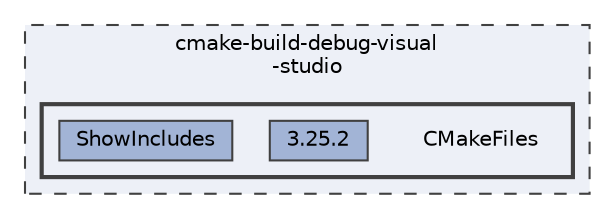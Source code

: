 digraph "C:/Users/gogop/CLionProjects/Zenith/cmake-build-debug-visual-studio/CMakeFiles"
{
 // LATEX_PDF_SIZE
  bgcolor="transparent";
  edge [fontname=Helvetica,fontsize=10,labelfontname=Helvetica,labelfontsize=10];
  node [fontname=Helvetica,fontsize=10,shape=box,height=0.2,width=0.4];
  compound=true
  subgraph clusterdir_e933f646842325665ec6ebbca1ad4f9c {
    graph [ bgcolor="#edf0f7", pencolor="grey25", label="cmake-build-debug-visual\l-studio", fontname=Helvetica,fontsize=10 style="filled,dashed", URL="dir_e933f646842325665ec6ebbca1ad4f9c.html",tooltip=""]
  subgraph clusterdir_a61c77d26fa6be3ce0bd66e867831995 {
    graph [ bgcolor="#edf0f7", pencolor="grey25", label="", fontname=Helvetica,fontsize=10 style="filled,bold", URL="dir_a61c77d26fa6be3ce0bd66e867831995.html",tooltip=""]
    dir_a61c77d26fa6be3ce0bd66e867831995 [shape=plaintext, label="CMakeFiles"];
  dir_866a04b944ba8e634d0963029f1599c7 [label="3.25.2", fillcolor="#a2b4d6", color="grey25", style="filled", URL="dir_866a04b944ba8e634d0963029f1599c7.html",tooltip=""];
  dir_3194d355ca26f75c3354586a009b90c2 [label="ShowIncludes", fillcolor="#a2b4d6", color="grey25", style="filled", URL="dir_3194d355ca26f75c3354586a009b90c2.html",tooltip=""];
  }
  }
}

